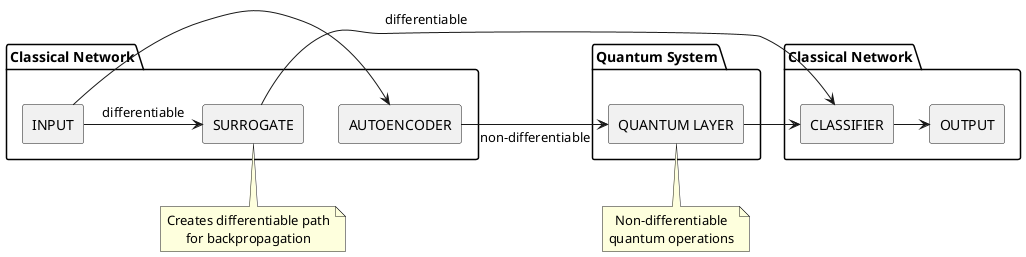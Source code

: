 @startuml surrogate_model
skinparam backgroundColor transparent
skinparam defaultTextAlignment center
skinparam componentStyle rectangle

package "Classical Network" as ClassicalNetwork1 {
  [INPUT] as Input
  [AUTOENCODER] as Autoencoder
  [SURROGATE] as Surrogate
}

package "Quantum System" as QuantumSystem {
  [QUANTUM LAYER] as QuantumLayer
}

package "Classical Network" as ClassicalNetwork2 {
  [CLASSIFIER] as Classifier
  [OUTPUT] as Output
}

Input -> Autoencoder
Autoencoder -> QuantumLayer : "non-differentiable"
Input -> Surrogate : differentiable
QuantumLayer -> Classifier
Surrogate -> Classifier : differentiable

Classifier -> Output

note bottom of Surrogate
  Creates differentiable path
  for backpropagation
end note

note bottom of QuantumLayer
  Non-differentiable
  quantum operations
end note

@enduml

